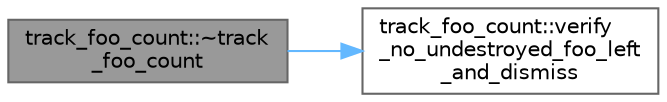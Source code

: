 digraph "track_foo_count::~track_foo_count"
{
 // LATEX_PDF_SIZE
  bgcolor="transparent";
  edge [fontname=Helvetica,fontsize=10,labelfontname=Helvetica,labelfontsize=10];
  node [fontname=Helvetica,fontsize=10,shape=box,height=0.2,width=0.4];
  rankdir="LR";
  Node1 [id="Node000001",label="track_foo_count::~track\l_foo_count",height=0.2,width=0.4,color="gray40", fillcolor="grey60", style="filled", fontcolor="black",tooltip=" "];
  Node1 -> Node2 [id="edge1_Node000001_Node000002",color="steelblue1",style="solid",tooltip=" "];
  Node2 [id="Node000002",label="track_foo_count::verify\l_no_undestroyed_foo_left\l_and_dismiss",height=0.2,width=0.4,color="grey40", fillcolor="white", style="filled",URL="$structtrack__foo__count.html#ab1411767cc86657985ef9e4513ba060d",tooltip=" "];
}
